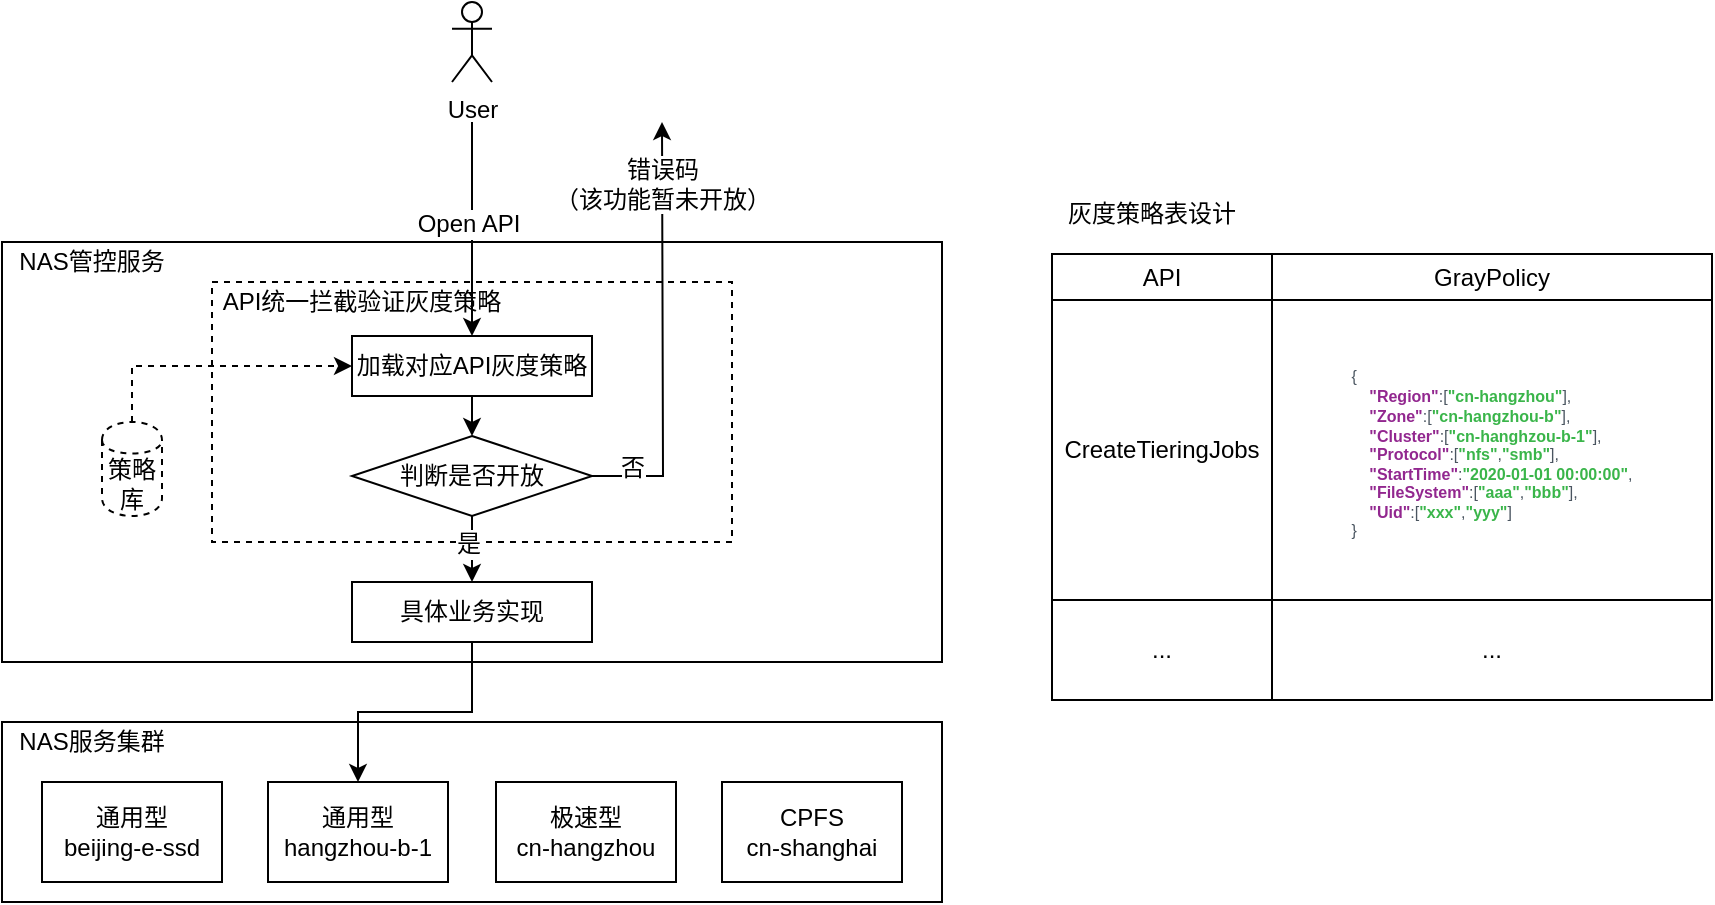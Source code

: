 <mxfile version="12.4.3" type="github" pages="1">
  <diagram id="Ai4Y_K-u0OYF5FWCfehs" name="第 1 页">
    <mxGraphModel dx="1186" dy="614" grid="1" gridSize="10" guides="1" tooltips="1" connect="1" arrows="1" fold="1" page="1" pageScale="1" pageWidth="1169" pageHeight="827" math="0" shadow="0">
      <root>
        <mxCell id="0"/>
        <mxCell id="1" parent="0"/>
        <mxCell id="vksiCmzUZhZXsTjqpCSR-17" value="" style="rounded=0;whiteSpace=wrap;html=1;" parent="1" vertex="1">
          <mxGeometry x="115" y="454" width="470" height="90" as="geometry"/>
        </mxCell>
        <mxCell id="vksiCmzUZhZXsTjqpCSR-1" value="" style="rounded=0;whiteSpace=wrap;html=1;" parent="1" vertex="1">
          <mxGeometry x="115" y="214" width="470" height="210" as="geometry"/>
        </mxCell>
        <mxCell id="vksiCmzUZhZXsTjqpCSR-2" value="通用型&lt;br&gt;beijing-e-ssd" style="rounded=0;whiteSpace=wrap;html=1;" parent="1" vertex="1">
          <mxGeometry x="135" y="484" width="90" height="50" as="geometry"/>
        </mxCell>
        <mxCell id="vksiCmzUZhZXsTjqpCSR-3" value="User" style="shape=umlActor;verticalLabelPosition=bottom;labelBackgroundColor=#ffffff;verticalAlign=top;html=1;outlineConnect=0;" parent="1" vertex="1">
          <mxGeometry x="340" y="94" width="20" height="40" as="geometry"/>
        </mxCell>
        <mxCell id="vksiCmzUZhZXsTjqpCSR-14" value="通用型&lt;br&gt;hangzhou-b-1" style="rounded=0;whiteSpace=wrap;html=1;" parent="1" vertex="1">
          <mxGeometry x="248" y="484" width="90" height="50" as="geometry"/>
        </mxCell>
        <mxCell id="vksiCmzUZhZXsTjqpCSR-15" value="极速型&lt;br&gt;cn-hangzhou" style="rounded=0;whiteSpace=wrap;html=1;" parent="1" vertex="1">
          <mxGeometry x="362" y="484" width="90" height="50" as="geometry"/>
        </mxCell>
        <mxCell id="vksiCmzUZhZXsTjqpCSR-16" value="CPFS&lt;br&gt;cn-shanghai" style="rounded=0;whiteSpace=wrap;html=1;" parent="1" vertex="1">
          <mxGeometry x="475" y="484" width="90" height="50" as="geometry"/>
        </mxCell>
        <mxCell id="vksiCmzUZhZXsTjqpCSR-19" value="NAS服务集群" style="text;html=1;strokeColor=none;fillColor=none;align=center;verticalAlign=middle;whiteSpace=wrap;rounded=0;" parent="1" vertex="1">
          <mxGeometry x="115" y="454" width="90" height="20" as="geometry"/>
        </mxCell>
        <mxCell id="vksiCmzUZhZXsTjqpCSR-20" value="NAS管控服务" style="text;html=1;strokeColor=none;fillColor=none;align=center;verticalAlign=middle;whiteSpace=wrap;rounded=0;" parent="1" vertex="1">
          <mxGeometry x="115" y="214" width="90" height="20" as="geometry"/>
        </mxCell>
        <mxCell id="vksiCmzUZhZXsTjqpCSR-22" value="" style="rounded=0;whiteSpace=wrap;html=1;dashed=1;" parent="1" vertex="1">
          <mxGeometry x="220" y="234" width="260" height="130" as="geometry"/>
        </mxCell>
        <mxCell id="vksiCmzUZhZXsTjqpCSR-23" value="API统一拦截验证灰度策略" style="text;html=1;strokeColor=none;fillColor=none;align=center;verticalAlign=middle;whiteSpace=wrap;rounded=0;dashed=1;" parent="1" vertex="1">
          <mxGeometry x="220" y="234" width="150" height="20" as="geometry"/>
        </mxCell>
        <mxCell id="vksiCmzUZhZXsTjqpCSR-28" style="edgeStyle=orthogonalEdgeStyle;rounded=0;orthogonalLoop=1;jettySize=auto;html=1;exitX=0.5;exitY=0;exitDx=0;exitDy=0;entryX=0;entryY=0.5;entryDx=0;entryDy=0;dashed=1;" parent="1" source="vksiCmzUZhZXsTjqpCSR-24" target="vksiCmzUZhZXsTjqpCSR-27" edge="1">
          <mxGeometry relative="1" as="geometry"/>
        </mxCell>
        <mxCell id="vksiCmzUZhZXsTjqpCSR-24" value="策略库" style="shape=cylinder;whiteSpace=wrap;html=1;boundedLbl=1;backgroundOutline=1;dashed=1;" parent="1" vertex="1">
          <mxGeometry x="165" y="304" width="30" height="47" as="geometry"/>
        </mxCell>
        <mxCell id="vksiCmzUZhZXsTjqpCSR-31" style="edgeStyle=orthogonalEdgeStyle;rounded=0;orthogonalLoop=1;jettySize=auto;html=1;exitX=0.5;exitY=1;exitDx=0;exitDy=0;entryX=0.5;entryY=0;entryDx=0;entryDy=0;" parent="1" source="vksiCmzUZhZXsTjqpCSR-26" target="vksiCmzUZhZXsTjqpCSR-30" edge="1">
          <mxGeometry relative="1" as="geometry"/>
        </mxCell>
        <mxCell id="vksiCmzUZhZXsTjqpCSR-38" value="是" style="text;html=1;align=center;verticalAlign=middle;resizable=0;points=[];;labelBackgroundColor=#ffffff;" parent="vksiCmzUZhZXsTjqpCSR-31" vertex="1" connectable="0">
          <mxGeometry x="-0.151" y="-2" relative="1" as="geometry">
            <mxPoint as="offset"/>
          </mxGeometry>
        </mxCell>
        <mxCell id="vksiCmzUZhZXsTjqpCSR-36" style="edgeStyle=orthogonalEdgeStyle;rounded=0;orthogonalLoop=1;jettySize=auto;html=1;exitX=1;exitY=0.5;exitDx=0;exitDy=0;" parent="1" source="vksiCmzUZhZXsTjqpCSR-26" edge="1">
          <mxGeometry relative="1" as="geometry">
            <mxPoint x="445" y="154" as="targetPoint"/>
          </mxGeometry>
        </mxCell>
        <mxCell id="vksiCmzUZhZXsTjqpCSR-37" value="错误码&lt;br&gt;（该功能暂未开放）" style="text;html=1;align=center;verticalAlign=middle;resizable=0;points=[];;labelBackgroundColor=#ffffff;" parent="vksiCmzUZhZXsTjqpCSR-36" vertex="1" connectable="0">
          <mxGeometry x="0.762" y="-2" relative="1" as="geometry">
            <mxPoint x="-2" y="5" as="offset"/>
          </mxGeometry>
        </mxCell>
        <mxCell id="vksiCmzUZhZXsTjqpCSR-39" value="否" style="text;html=1;align=center;verticalAlign=middle;resizable=0;points=[];;labelBackgroundColor=#ffffff;" parent="vksiCmzUZhZXsTjqpCSR-36" vertex="1" connectable="0">
          <mxGeometry x="-0.811" y="4" relative="1" as="geometry">
            <mxPoint as="offset"/>
          </mxGeometry>
        </mxCell>
        <mxCell id="vksiCmzUZhZXsTjqpCSR-26" value="判断是否开放" style="rhombus;whiteSpace=wrap;html=1;" parent="1" vertex="1">
          <mxGeometry x="290" y="311" width="120" height="40" as="geometry"/>
        </mxCell>
        <mxCell id="vksiCmzUZhZXsTjqpCSR-29" style="edgeStyle=orthogonalEdgeStyle;rounded=0;orthogonalLoop=1;jettySize=auto;html=1;exitX=0.5;exitY=1;exitDx=0;exitDy=0;entryX=0.5;entryY=0;entryDx=0;entryDy=0;" parent="1" source="vksiCmzUZhZXsTjqpCSR-27" target="vksiCmzUZhZXsTjqpCSR-26" edge="1">
          <mxGeometry relative="1" as="geometry"/>
        </mxCell>
        <mxCell id="vksiCmzUZhZXsTjqpCSR-27" value="加载对应API灰度策略" style="rounded=0;whiteSpace=wrap;html=1;" parent="1" vertex="1">
          <mxGeometry x="290" y="261" width="120" height="30" as="geometry"/>
        </mxCell>
        <mxCell id="vksiCmzUZhZXsTjqpCSR-12" value="" style="endArrow=classic;html=1;" parent="1" target="vksiCmzUZhZXsTjqpCSR-27" edge="1">
          <mxGeometry width="50" height="50" relative="1" as="geometry">
            <mxPoint x="350" y="154" as="sourcePoint"/>
            <mxPoint x="465" y="124" as="targetPoint"/>
          </mxGeometry>
        </mxCell>
        <mxCell id="vksiCmzUZhZXsTjqpCSR-13" value="Open API" style="text;html=1;align=center;verticalAlign=middle;resizable=0;points=[];;labelBackgroundColor=#ffffff;" parent="vksiCmzUZhZXsTjqpCSR-12" vertex="1" connectable="0">
          <mxGeometry x="-0.057" y="-2" relative="1" as="geometry">
            <mxPoint as="offset"/>
          </mxGeometry>
        </mxCell>
        <mxCell id="vksiCmzUZhZXsTjqpCSR-32" style="edgeStyle=orthogonalEdgeStyle;rounded=0;orthogonalLoop=1;jettySize=auto;html=1;exitX=0.5;exitY=1;exitDx=0;exitDy=0;" parent="1" source="vksiCmzUZhZXsTjqpCSR-30" target="vksiCmzUZhZXsTjqpCSR-14" edge="1">
          <mxGeometry relative="1" as="geometry"/>
        </mxCell>
        <mxCell id="vksiCmzUZhZXsTjqpCSR-30" value="具体业务实现" style="rounded=0;whiteSpace=wrap;html=1;" parent="1" vertex="1">
          <mxGeometry x="290" y="384" width="120" height="30" as="geometry"/>
        </mxCell>
        <mxCell id="2Okaz1a7KPPU4qznNnXS-10" value="" style="group" vertex="1" connectable="0" parent="1">
          <mxGeometry x="640" y="220" width="330" height="223" as="geometry"/>
        </mxCell>
        <mxCell id="2Okaz1a7KPPU4qznNnXS-4" value="API" style="rounded=0;whiteSpace=wrap;html=1;" vertex="1" parent="2Okaz1a7KPPU4qznNnXS-10">
          <mxGeometry width="110" height="23" as="geometry"/>
        </mxCell>
        <mxCell id="2Okaz1a7KPPU4qznNnXS-5" value="GrayPolicy" style="rounded=0;whiteSpace=wrap;html=1;" vertex="1" parent="2Okaz1a7KPPU4qznNnXS-10">
          <mxGeometry x="110" width="220" height="23" as="geometry"/>
        </mxCell>
        <mxCell id="2Okaz1a7KPPU4qznNnXS-6" value="CreateTieringJobs" style="rounded=0;whiteSpace=wrap;html=1;" vertex="1" parent="2Okaz1a7KPPU4qznNnXS-10">
          <mxGeometry y="23" width="110" height="150" as="geometry"/>
        </mxCell>
        <mxCell id="2Okaz1a7KPPU4qznNnXS-7" value="&lt;div style=&quot;text-align: left&quot;&gt;&lt;span style=&quot;background-color: rgb(255 , 255 , 255) ; color: rgb(74 , 85 , 96) ; white-space: pre-line ; font-size: 8px&quot;&gt;{&lt;/span&gt;&lt;/div&gt;&lt;font style=&quot;font-size: 8px&quot;&gt;&lt;div style=&quot;text-align: left&quot;&gt;&lt;span style=&quot;color: rgb(74 , 85 , 96) ; white-space: pre-line ; background-color: rgb(255 , 255 , 255)&quot;&gt;&amp;nbsp; &amp;nbsp;&amp;nbsp;&lt;/span&gt;&lt;span class=&quot;json_key&quot; style=&quot;box-sizing: border-box ; color: rgb(146 , 39 , 143) ; font-weight: bold ; white-space: pre-line ; background-color: rgb(255 , 255 , 255)&quot;&gt;&quot;Region&quot;&lt;/span&gt;&lt;span style=&quot;color: rgb(74 , 85 , 96) ; white-space: pre-line ; background-color: rgb(255 , 255 , 255)&quot;&gt;:&lt;/span&gt;&lt;span style=&quot;box-sizing: border-box ; color: rgb(74 , 85 , 96) ; white-space: pre-line ; background-color: rgb(255 , 255 , 255)&quot;&gt;&lt;span class=&quot;fa fa-minus-square-o&quot; style=&quot;box-sizing: border-box ; display: inline-block ; font-stretch: normal ; line-height: 1 ; font-family: &amp;#34;fontawesome&amp;#34; ; cursor: pointer&quot;&gt;&lt;/span&gt;[&lt;/span&gt;&lt;span class=&quot;json_string&quot; style=&quot;background-color: rgb(255 , 255 , 255) ; white-space: pre-line ; box-sizing: border-box ; color: rgb(58 , 181 , 74) ; font-weight: bold&quot;&gt;&quot;cn-hangzhou&quot;&lt;/span&gt;&lt;span style=&quot;background-color: rgb(255 , 255 , 255) ; color: rgb(74 , 85 , 96) ; white-space: pre-line ; box-sizing: border-box&quot;&gt;]&lt;/span&gt;&lt;span style=&quot;background-color: rgb(255 , 255 , 255) ; color: rgb(74 , 85 , 96) ; white-space: pre-line&quot;&gt;,&lt;/span&gt;&lt;/div&gt;&lt;span style=&quot;color: rgb(74 , 85 , 96) ; font-family: &amp;#34;menlo&amp;#34; , monospace , &amp;#34;tahoma&amp;#34; , , ; white-space: pre-line ; background-color: rgb(255 , 255 , 255)&quot;&gt;&lt;div style=&quot;text-align: left&quot;&gt;&amp;nbsp; &amp;nbsp;&amp;nbsp;&lt;span class=&quot;json_key&quot; style=&quot;box-sizing: border-box ; color: rgb(146 , 39 , 143) ; font-weight: bold&quot;&gt;&quot;Zone&quot;&lt;/span&gt;:&lt;span style=&quot;box-sizing: border-box&quot;&gt;&lt;span class=&quot;fa fa-minus-square-o&quot; style=&quot;box-sizing: border-box ; display: inline-block ; font-stretch: normal ; line-height: 1 ; font-family: &amp;#34;fontawesome&amp;#34; ; cursor: pointer&quot;&gt;&lt;/span&gt;[&lt;/span&gt;&lt;span style=&quot;color: rgb(58 , 181 , 74) ; font-weight: bold&quot;&gt;&quot;cn-hangzhou-b&quot;&lt;/span&gt;&lt;span style=&quot;box-sizing: border-box&quot;&gt;]&lt;/span&gt;,&lt;/div&gt;&lt;/span&gt;&lt;span style=&quot;color: rgb(74 , 85 , 96) ; font-family: &amp;#34;menlo&amp;#34; , monospace , &amp;#34;tahoma&amp;#34; , , ; white-space: pre-line ; background-color: rgb(255 , 255 , 255)&quot;&gt;&lt;div style=&quot;text-align: left&quot;&gt;&amp;nbsp; &amp;nbsp;&amp;nbsp;&lt;span class=&quot;json_key&quot; style=&quot;box-sizing: border-box ; color: rgb(146 , 39 , 143) ; font-weight: bold&quot;&gt;&quot;Cluster&quot;&lt;/span&gt;:&lt;span style=&quot;box-sizing: border-box&quot;&gt;&lt;span class=&quot;fa fa-minus-square-o&quot; style=&quot;box-sizing: border-box ; display: inline-block ; font-stretch: normal ; line-height: 1 ; font-family: &amp;#34;fontawesome&amp;#34; ; cursor: pointer&quot;&gt;&lt;/span&gt;[&lt;/span&gt;&lt;span style=&quot;color: rgb(58 , 181 , 74) ; font-weight: bold&quot;&gt;&quot;cn-hanghzou-b-1&quot;&lt;/span&gt;&lt;span style=&quot;box-sizing: border-box&quot;&gt;]&lt;/span&gt;,&lt;/div&gt;&lt;/span&gt;&lt;span style=&quot;color: rgb(74 , 85 , 96) ; font-family: &amp;#34;menlo&amp;#34; , monospace , &amp;#34;tahoma&amp;#34; , , ; white-space: pre-line ; background-color: rgb(255 , 255 , 255)&quot;&gt;&lt;div style=&quot;text-align: left&quot;&gt;&amp;nbsp; &amp;nbsp;&amp;nbsp;&lt;span class=&quot;json_key&quot; style=&quot;box-sizing: border-box ; color: rgb(146 , 39 , 143) ; font-weight: bold&quot;&gt;&quot;Protocol&quot;&lt;/span&gt;:&lt;span style=&quot;box-sizing: border-box&quot;&gt;&lt;span class=&quot;fa fa-minus-square-o&quot; style=&quot;box-sizing: border-box ; display: inline-block ; font-stretch: normal ; line-height: 1 ; font-family: &amp;#34;fontawesome&amp;#34; ; cursor: pointer&quot;&gt;&lt;/span&gt;[&lt;span class=&quot;json_string&quot; style=&quot;box-sizing: border-box ; color: rgb(58 , 181 , 74) ; font-weight: bold&quot;&gt;&quot;nfs&quot;&lt;/span&gt;,&lt;span class=&quot;json_string&quot; style=&quot;box-sizing: border-box ; color: rgb(58 , 181 , 74) ; font-weight: bold&quot;&gt;&quot;smb&quot;&lt;/span&gt;]&lt;/span&gt;,&lt;/div&gt;&lt;/span&gt;&lt;span class=&quot;json_key&quot; style=&quot;box-sizing: border-box ; color: rgb(146 , 39 , 143) ; font-weight: bold ; font-family: &amp;#34;menlo&amp;#34; , monospace , &amp;#34;tahoma&amp;#34; , , ; white-space: pre-line ; background-color: rgb(255 , 255 , 255)&quot;&gt;&lt;div style=&quot;text-align: left&quot;&gt;&lt;span class=&quot;json_key&quot; style=&quot;box-sizing: border-box&quot;&gt;&amp;nbsp; &amp;nbsp; &quot;StartTime&quot;&lt;/span&gt;&lt;span style=&quot;font-weight: normal ; color: rgb(74 , 85 , 96)&quot;&gt;:&lt;/span&gt;&lt;span class=&quot;json_string&quot; style=&quot;box-sizing: border-box ; color: rgb(58 , 181 , 74)&quot;&gt;&quot;2020-01-01&amp;nbsp;00:00:00&quot;&lt;/span&gt;&lt;span style=&quot;font-weight: normal ; color: rgb(74 , 85 , 96)&quot;&gt;,&lt;/span&gt;&lt;/div&gt;&lt;/span&gt;&lt;span style=&quot;color: rgb(74 , 85 , 96) ; font-family: &amp;#34;menlo&amp;#34; , monospace , &amp;#34;tahoma&amp;#34; , , ; white-space: pre-line ; background-color: rgb(255 , 255 , 255)&quot;&gt;&lt;div style=&quot;text-align: left&quot;&gt;&amp;nbsp; &amp;nbsp;&amp;nbsp;&lt;span class=&quot;json_key&quot; style=&quot;box-sizing: border-box ; color: rgb(146 , 39 , 143) ; font-weight: bold&quot;&gt;&quot;FileSystem&quot;&lt;/span&gt;:&lt;span style=&quot;box-sizing: border-box&quot;&gt;&lt;span class=&quot;fa fa-minus-square-o&quot; style=&quot;box-sizing: border-box ; display: inline-block ; font-stretch: normal ; line-height: 1 ; font-family: &amp;#34;fontawesome&amp;#34; ; cursor: pointer&quot;&gt;&lt;/span&gt;[&lt;/span&gt;&lt;span class=&quot;json_string&quot; style=&quot;box-sizing: border-box ; color: rgb(58 , 181 , 74) ; font-weight: bold&quot;&gt;&quot;aaa&quot;&lt;/span&gt;,&lt;span style=&quot;color: rgb(58 , 181 , 74) ; font-weight: bold&quot;&gt;&quot;bbb&quot;&lt;/span&gt;&lt;span style=&quot;box-sizing: border-box&quot;&gt;]&lt;/span&gt;,&lt;/div&gt;&lt;/span&gt;&lt;span style=&quot;color: rgb(74 , 85 , 96) ; font-family: &amp;#34;menlo&amp;#34; , monospace , &amp;#34;tahoma&amp;#34; , , ; white-space: pre-line ; background-color: rgb(255 , 255 , 255)&quot;&gt;&lt;div style=&quot;text-align: left&quot;&gt;&amp;nbsp; &amp;nbsp;&amp;nbsp;&lt;span class=&quot;json_key&quot; style=&quot;box-sizing: border-box ; color: rgb(146 , 39 , 143) ; font-weight: bold&quot;&gt;&quot;Uid&quot;&lt;/span&gt;:&lt;span style=&quot;box-sizing: border-box&quot;&gt;&lt;span class=&quot;fa fa-minus-square-o&quot; style=&quot;box-sizing: border-box ; display: inline-block ; font-stretch: normal ; line-height: 1 ; font-family: &amp;#34;fontawesome&amp;#34; ; cursor: pointer&quot;&gt;&lt;/span&gt;[&lt;/span&gt;&lt;span class=&quot;json_string&quot; style=&quot;box-sizing: border-box ; color: rgb(58 , 181 , 74) ; font-weight: bold&quot;&gt;&quot;xxx&quot;&lt;/span&gt;,&lt;span style=&quot;color: rgb(58 , 181 , 74) ; font-weight: bold&quot;&gt;&quot;yyy&quot;&lt;/span&gt;]&lt;/div&gt;&lt;/span&gt;&lt;span style=&quot;color: rgb(74 , 85 , 96) ; font-family: &amp;#34;menlo&amp;#34; , monospace , &amp;#34;tahoma&amp;#34; , , ; white-space: pre-line ; background-color: rgb(255 , 255 , 255)&quot;&gt;&lt;div style=&quot;text-align: left&quot;&gt;}&lt;br&gt;&lt;/div&gt;&lt;/span&gt;&lt;/font&gt;" style="rounded=0;whiteSpace=wrap;html=1;" vertex="1" parent="2Okaz1a7KPPU4qznNnXS-10">
          <mxGeometry x="110" y="23" width="220" height="150" as="geometry"/>
        </mxCell>
        <mxCell id="2Okaz1a7KPPU4qznNnXS-8" value="..." style="rounded=0;whiteSpace=wrap;html=1;" vertex="1" parent="2Okaz1a7KPPU4qznNnXS-10">
          <mxGeometry y="173" width="110" height="50" as="geometry"/>
        </mxCell>
        <mxCell id="2Okaz1a7KPPU4qznNnXS-9" value="..." style="rounded=0;whiteSpace=wrap;html=1;" vertex="1" parent="2Okaz1a7KPPU4qznNnXS-10">
          <mxGeometry x="110" y="173" width="220" height="50" as="geometry"/>
        </mxCell>
        <mxCell id="2Okaz1a7KPPU4qznNnXS-11" value="灰度策略表设计" style="text;html=1;strokeColor=none;fillColor=none;align=center;verticalAlign=middle;whiteSpace=wrap;rounded=0;" vertex="1" parent="1">
          <mxGeometry x="640" y="190" width="100" height="20" as="geometry"/>
        </mxCell>
      </root>
    </mxGraphModel>
  </diagram>
</mxfile>
